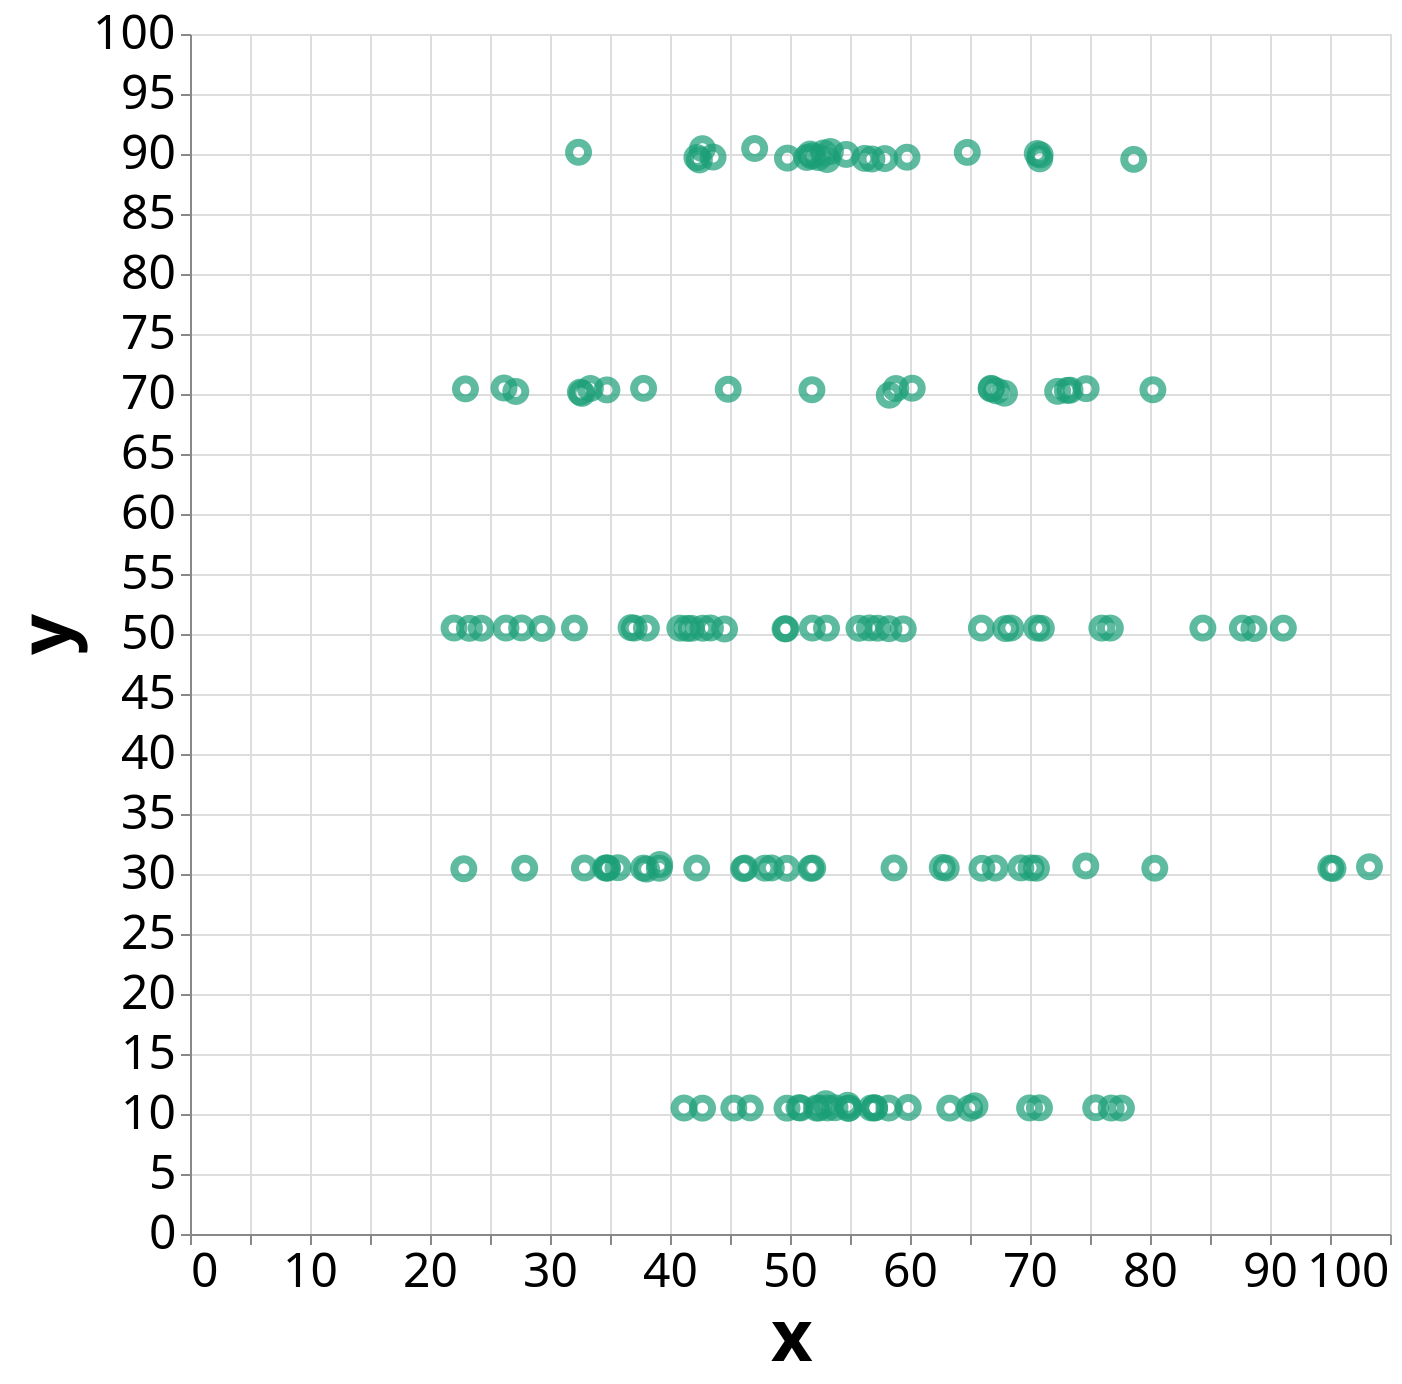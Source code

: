 {
  "config": {
    "view": {
      "width": 400,
      "height": 300
    },
    "mark": {
      "tooltip": null
    },
    "axis": {
      "labelFontSize": 24,
      "titleFontSize": 36
    }
  },
  "data": {
    "name": "data-8ce20635120eb2841ef58bbc38d911c7"
  },
  "mark": {
    "type": "point",
    "color": "#1b9e77"
  },
  "encoding": {
    "size": {
      "value": 90
    },
    "strokeWidth": {
      "value": 4
    },
    "x": {
      "type": "quantitative",
      "field": "x"
    },
    "y": {
      "type": "quantitative",
      "field": "y"
    }
  },
  "height": 600,
  "width": 600,
  "$schema": "https://vega.github.io/schema/vega-lite/v5.json",
  "datasets": {
    "data-8ce20635120eb2841ef58bbc38d911c7": [
      {
        "dataset": "h_lines",
        "x": 53.36656686600001,
        "y": 90.2080300059
      },
      {
        "dataset": "h_lines",
        "x": 52.8019793617,
        "y": 90.08806450629999
      },
      {
        "dataset": "h_lines",
        "x": 47.0541298828,
        "y": 90.458936026
      },
      {
        "dataset": "h_lines",
        "x": 42.448433781599995,
        "y": 89.50770011530001
      },
      {
        "dataset": "h_lines",
        "x": 42.704036324099995,
        "y": 90.4426288607
      },
      {
        "dataset": "h_lines",
        "x": 32.378938632600004,
        "y": 90.14414263100001
      },
      {
        "dataset": "h_lines",
        "x": 32.5307027362,
        "y": 70.1573965085
      },
      {
        "dataset": "h_lines",
        "x": 33.365264430500005,
        "y": 70.4593354392
      },
      {
        "dataset": "h_lines",
        "x": 32.6560991775,
        "y": 70.0510704992
      },
      {
        "dataset": "h_lines",
        "x": 22.955093269699997,
        "y": 70.42689515229999
      },
      {
        "dataset": "h_lines",
        "x": 27.1498436318,
        "y": 70.2108058428
      },
      {
        "dataset": "h_lines",
        "x": 26.1669092779,
        "y": 70.5003151212
      },
      {
        "dataset": "h_lines",
        "x": 26.331457079499998,
        "y": 50.494556525
      },
      {
        "dataset": "h_lines",
        "x": 22.0037091415,
        "y": 50.4994401238
      },
      {
        "dataset": "h_lines",
        "x": 23.284747978200002,
        "y": 50.4743528321
      },
      {
        "dataset": "h_lines",
        "x": 27.6340383923,
        "y": 50.5036668574
      },
      {
        "dataset": "h_lines",
        "x": 32.0371080007,
        "y": 50.5000661229
      },
      {
        "dataset": "h_lines",
        "x": 29.3365106528,
        "y": 50.461893968999995
      },
      {
        "dataset": "h_lines",
        "x": 40.816953133,
        "y": 50.4877601957
      },
      {
        "dataset": "h_lines",
        "x": 42.7390751173,
        "y": 50.483155992
      },
      {
        "dataset": "h_lines",
        "x": 51.8678937691,
        "y": 50.4932732621
      },
      {
        "dataset": "h_lines",
        "x": 43.371001892399995,
        "y": 50.5008373234
      },
      {
        "dataset": "h_lines",
        "x": 53.042798300600005,
        "y": 50.487503869099996
      },
      {
        "dataset": "h_lines",
        "x": 56.6189102967,
        "y": 50.5033740178
      },
      {
        "dataset": "h_lines",
        "x": 70.568289819,
        "y": 50.496236124300005
      },
      {
        "dataset": "h_lines",
        "x": 67.87088729199999,
        "y": 70.0680261345
      },
      {
        "dataset": "h_lines",
        "x": 58.821546589099995,
        "y": 70.4557817483
      },
      {
        "dataset": "h_lines",
        "x": 60.1869278445,
        "y": 70.4835512458
      },
      {
        "dataset": "h_lines",
        "x": 59.4355174849,
        "y": 50.42063260729999
      },
      {
        "dataset": "h_lines",
        "x": 49.5858434795,
        "y": 50.4349813825
      },
      {
        "dataset": "h_lines",
        "x": 41.7797417848,
        "y": 50.4706422808
      },
      {
        "dataset": "h_lines",
        "x": 46.12768633939999,
        "y": 30.4494107792
      },
      {
        "dataset": "h_lines",
        "x": 38.0337837705,
        "y": 50.4908995189
      },
      {
        "dataset": "h_lines",
        "x": 44.546841284399996,
        "y": 50.4159133758
      },
      {
        "dataset": "h_lines",
        "x": 46.2381175975,
        "y": 30.4956129408
      },
      {
        "dataset": "h_lines",
        "x": 49.7397453317,
        "y": 30.4727248868
      },
      {
        "dataset": "h_lines",
        "x": 39.1102518936,
        "y": 30.478695178899997
      },
      {
        "dataset": "h_lines",
        "x": 39.1428377913,
        "y": 30.7928559394
      },
      {
        "dataset": "h_lines",
        "x": 34.6254702671,
        "y": 30.499741029699997
      },
      {
        "dataset": "h_lines",
        "x": 34.7542074707,
        "y": 30.4958650002
      },
      {
        "dataset": "h_lines",
        "x": 36.753700238600004,
        "y": 50.529304303500005
      },
      {
        "dataset": "h_lines",
        "x": 37.0193512929,
        "y": 50.4926666972
      },
      {
        "dataset": "h_lines",
        "x": 41.4171152753,
        "y": 50.469773418100004
      },
      {
        "dataset": "h_lines",
        "x": 22.8171074784,
        "y": 30.4360403387
      },
      {
        "dataset": "h_lines",
        "x": 34.800701463,
        "y": 30.497931385100003
      },
      {
        "dataset": "h_lines",
        "x": 27.891889795300003,
        "y": 30.4849702595
      },
      {
        "dataset": "h_lines",
        "x": 32.8706391587,
        "y": 30.502341748800003
      },
      {
        "dataset": "h_lines",
        "x": 37.7940494081,
        "y": 30.4926383364
      },
      {
        "dataset": "h_lines",
        "x": 35.6673163042,
        "y": 30.522035054
      },
      {
        "dataset": "h_lines",
        "x": 48.4422995026,
        "y": 30.501722775300003
      },
      {
        "dataset": "h_lines",
        "x": 58.669373263100006,
        "y": 30.5068378948
      },
      {
        "dataset": "h_lines",
        "x": 47.9169554375,
        "y": 30.486725754499997
      },
      {
        "dataset": "h_lines",
        "x": 51.8941663939,
        "y": 30.494755684
      },
      {
        "dataset": "h_lines",
        "x": 51.7490891643,
        "y": 30.472993339899997
      },
      {
        "dataset": "h_lines",
        "x": 58.2465530013,
        "y": 50.442874494899996
      },
      {
        "dataset": "h_lines",
        "x": 57.3106968674,
        "y": 50.4825132895
      },
      {
        "dataset": "h_lines",
        "x": 67.9680481127,
        "y": 50.4521589097
      },
      {
        "dataset": "h_lines",
        "x": 65.9493192681,
        "y": 50.494240794
      },
      {
        "dataset": "h_lines",
        "x": 55.7470928102,
        "y": 50.478974800299994
      },
      {
        "dataset": "h_lines",
        "x": 68.40301004359999,
        "y": 50.4986272318
      },
      {
        "dataset": "h_lines",
        "x": 76.696465628,
        "y": 50.4938305609
      },
      {
        "dataset": "h_lines",
        "x": 67.2148371159,
        "y": 70.2600284356
      },
      {
        "dataset": "h_lines",
        "x": 72.3020057291,
        "y": 70.2204373812
      },
      {
        "dataset": "h_lines",
        "x": 66.7632573944,
        "y": 70.4738617113
      },
      {
        "dataset": "h_lines",
        "x": 51.6803004439,
        "y": 89.9970275485
      },
      {
        "dataset": "h_lines",
        "x": 53.096557357100004,
        "y": 89.540243712
      },
      {
        "dataset": "h_lines",
        "x": 42.2422929389,
        "y": 89.70857859360001
      },
      {
        "dataset": "h_lines",
        "x": 56.233875657700004,
        "y": 89.63530815700001
      },
      {
        "dataset": "h_lines",
        "x": 54.6809865825,
        "y": 89.9645994589
      },
      {
        "dataset": "h_lines",
        "x": 57.9026866088,
        "y": 89.6184017294
      },
      {
        "dataset": "h_lines",
        "x": 51.8202625467,
        "y": 89.83413039870001
      },
      {
        "dataset": "h_lines",
        "x": 56.828395336199996,
        "y": 89.58366472510001
      },
      {
        "dataset": "h_lines",
        "x": 58.272278586700004,
        "y": 69.9002729578
      },
      {
        "dataset": "h_lines",
        "x": 51.8281274487,
        "y": 70.3526492053
      },
      {
        "dataset": "h_lines",
        "x": 44.8499842618,
        "y": 70.39520297189999
      },
      {
        "dataset": "h_lines",
        "x": 24.270382392800002,
        "y": 50.4855676918
      },
      {
        "dataset": "h_lines",
        "x": 34.7424714403,
        "y": 70.3399348879
      },
      {
        "dataset": "h_lines",
        "x": 37.7993149267,
        "y": 70.4695358763
      },
      {
        "dataset": "h_lines",
        "x": 49.7869410649,
        "y": 89.65804699450001
      },
      {
        "dataset": "h_lines",
        "x": 59.751497414,
        "y": 89.7319325216
      },
      {
        "dataset": "h_lines",
        "x": 64.7747992444,
        "y": 90.132316736
      },
      {
        "dataset": "h_lines",
        "x": 70.8444476004,
        "y": 89.9242090159
      },
      {
        "dataset": "h_lines",
        "x": 70.6059455116,
        "y": 90.042061963
      },
      {
        "dataset": "h_lines",
        "x": 78.6424883907,
        "y": 89.5512032307
      },
      {
        "dataset": "h_lines",
        "x": 70.810692254,
        "y": 89.59265401180001
      },
      {
        "dataset": "h_lines",
        "x": 66.76994662130001,
        "y": 70.4233752108
      },
      {
        "dataset": "h_lines",
        "x": 73.3363681612,
        "y": 70.31692717050001
      },
      {
        "dataset": "h_lines",
        "x": 73.1051481627,
        "y": 70.300511881
      },
      {
        "dataset": "h_lines",
        "x": 74.6782541432,
        "y": 70.4453141903
      },
      {
        "dataset": "h_lines",
        "x": 80.24025095100001,
        "y": 70.3543089613
      },
      {
        "dataset": "h_lines",
        "x": 70.9468490729,
        "y": 50.4727017878
      },
      {
        "dataset": "h_lines",
        "x": 88.6626638086,
        "y": 50.4553260208
      },
      {
        "dataset": "h_lines",
        "x": 84.405952832,
        "y": 50.494865886599996
      },
      {
        "dataset": "h_lines",
        "x": 75.9871047068,
        "y": 50.49196695569999
      },
      {
        "dataset": "h_lines",
        "x": 91.1120854191,
        "y": 50.489389393
      },
      {
        "dataset": "h_lines",
        "x": 98.2881232748,
        "y": 30.603919371900002
      },
      {
        "dataset": "h_lines",
        "x": 95.0652748396,
        "y": 30.500402865199998
      },
      {
        "dataset": "h_lines",
        "x": 95.2492339568,
        "y": 30.4594542144
      },
      {
        "dataset": "h_lines",
        "x": 49.656126288100005,
        "y": 50.431319867700005
      },
      {
        "dataset": "h_lines",
        "x": 63.018600927899996,
        "y": 30.4925819262
      },
      {
        "dataset": "h_lines",
        "x": 70.5382006004,
        "y": 30.4835582526
      },
      {
        "dataset": "h_lines",
        "x": 70.0868697658,
        "y": 30.5100448173
      },
      {
        "dataset": "h_lines",
        "x": 62.685690442399995,
        "y": 30.5464245575
      },
      {
        "dataset": "h_lines",
        "x": 69.239417959,
        "y": 30.5060052447
      },
      {
        "dataset": "h_lines",
        "x": 80.4002336791,
        "y": 30.4850063746
      },
      {
        "dataset": "h_lines",
        "x": 74.6478782284,
        "y": 30.673862858400003
      },
      {
        "dataset": "h_lines",
        "x": 65.99527271939999,
        "y": 30.4750241915
      },
      {
        "dataset": "h_lines",
        "x": 67.0885590036,
        "y": 30.494523950799998
      },
      {
        "dataset": "h_lines",
        "x": 59.8525770283,
        "y": 10.5431877763
      },
      {
        "dataset": "h_lines",
        "x": 53.7489900744,
        "y": 10.5225745323
      },
      {
        "dataset": "h_lines",
        "x": 58.239095516400006,
        "y": 10.4948990284
      },
      {
        "dataset": "h_lines",
        "x": 54.810300495,
        "y": 10.7249292845
      },
      {
        "dataset": "h_lines",
        "x": 52.976712321099996,
        "y": 10.859490275999999
      },
      {
        "dataset": "h_lines",
        "x": 52.2038939272,
        "y": 10.495636921200001
      },
      {
        "dataset": "h_lines",
        "x": 50.7451622429,
        "y": 10.5249055723
      },
      {
        "dataset": "h_lines",
        "x": 42.7131936166,
        "y": 10.4875472428
      },
      {
        "dataset": "h_lines",
        "x": 45.3172255098,
        "y": 10.4958733944
      },
      {
        "dataset": "h_lines",
        "x": 53.116915041000006,
        "y": 10.5068605973
      },
      {
        "dataset": "h_lines",
        "x": 57.049801823,
        "y": 10.5081369414
      },
      {
        "dataset": "h_lines",
        "x": 54.854630946499995,
        "y": 10.4639151924
      },
      {
        "dataset": "h_lines",
        "x": 54.9248425638,
        "y": 10.498331942
      },
      {
        "dataset": "h_lines",
        "x": 63.309554030600005,
        "y": 10.4888142392
      },
      {
        "dataset": "h_lines",
        "x": 49.7494984129,
        "y": 10.4858029097
      },
      {
        "dataset": "h_lines",
        "x": 41.1693104232,
        "y": 10.4973002433
      },
      {
        "dataset": "h_lines",
        "x": 46.6883404976,
        "y": 10.5075321353
      },
      {
        "dataset": "h_lines",
        "x": 52.418921921499994,
        "y": 10.495906359600001
      },
      {
        "dataset": "h_lines",
        "x": 50.8784883796,
        "y": 10.5030898746
      },
      {
        "dataset": "h_lines",
        "x": 57.05330613939999,
        "y": 10.5140692392
      },
      {
        "dataset": "h_lines",
        "x": 70.78645115970001,
        "y": 10.5136950409
      },
      {
        "dataset": "h_lines",
        "x": 56.7721495656,
        "y": 10.5032723508
      },
      {
        "dataset": "h_lines",
        "x": 75.4772220231,
        "y": 10.5185680355
      },
      {
        "dataset": "h_lines",
        "x": 76.7659121498,
        "y": 10.496999064
      },
      {
        "dataset": "h_lines",
        "x": 77.621049129,
        "y": 10.4958742318
      },
      {
        "dataset": "h_lines",
        "x": 65.41448705229999,
        "y": 10.681840125099999
      },
      {
        "dataset": "h_lines",
        "x": 69.9647805002,
        "y": 10.5072329326
      },
      {
        "dataset": "h_lines",
        "x": 64.9697382623,
        "y": 10.482159511699999
      },
      {
        "dataset": "h_lines",
        "x": 38.0502407785,
        "y": 30.407946034299997
      },
      {
        "dataset": "h_lines",
        "x": 42.2241202189,
        "y": 30.498037158200002
      },
      {
        "dataset": "h_lines",
        "x": 87.69846429489999,
        "y": 50.4899365296
      },
      {
        "dataset": "h_lines",
        "x": 52.3603310701,
        "y": 89.7043170068
      },
      {
        "dataset": "h_lines",
        "x": 51.406786789799995,
        "y": 89.7121385499
      },
      {
        "dataset": "h_lines",
        "x": 43.588468468,
        "y": 89.7455365536
      }
    ]
  }
}